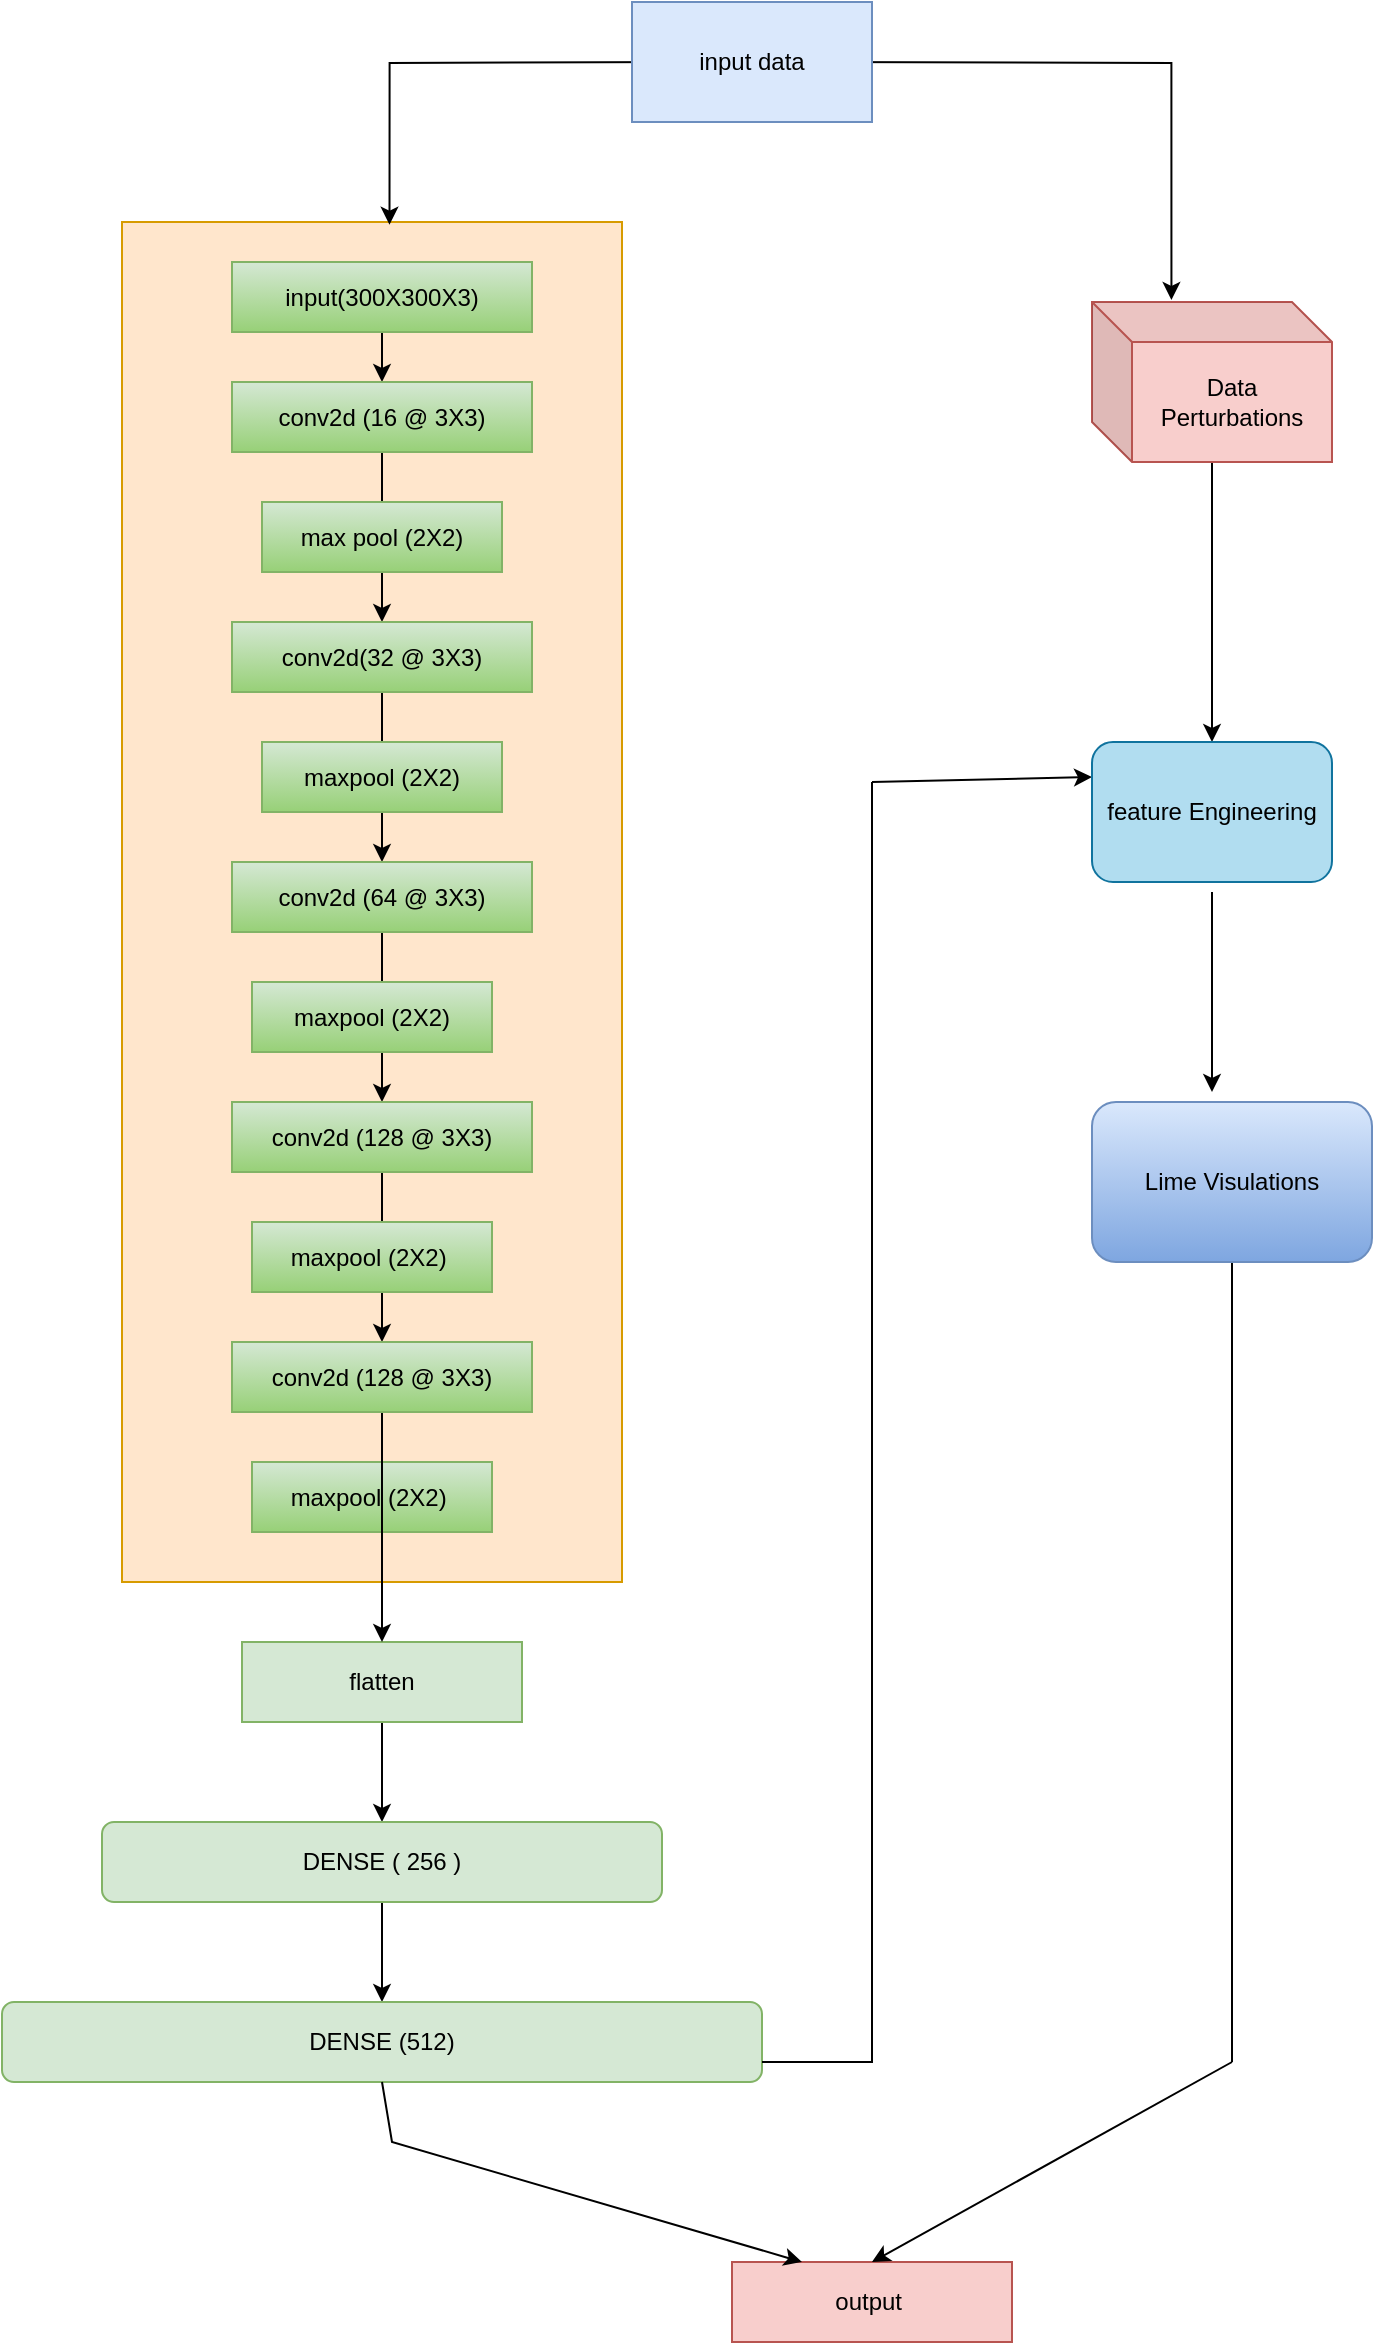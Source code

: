 <mxfile version="26.2.14">
  <diagram name="Page-1" id="5LJKOJJYJkIzFEjcvx2G">
    <mxGraphModel dx="970" dy="1630" grid="1" gridSize="10" guides="1" tooltips="1" connect="1" arrows="1" fold="1" page="1" pageScale="1" pageWidth="850" pageHeight="1100" math="0" shadow="0">
      <root>
        <mxCell id="0" />
        <mxCell id="1" parent="0" />
        <mxCell id="scA_LDVuSowCx7-Pzy7q-1" value="" style="rounded=0;whiteSpace=wrap;html=1;fillColor=#ffe6cc;strokeColor=#d79b00;" parent="1" vertex="1">
          <mxGeometry x="185" y="80" width="250" height="680" as="geometry" />
        </mxCell>
        <mxCell id="N0RZ98qjH66wWmyS8YTS-20" style="edgeStyle=orthogonalEdgeStyle;rounded=0;orthogonalLoop=1;jettySize=auto;html=1;exitX=0.5;exitY=1;exitDx=0;exitDy=0;entryX=0.5;entryY=0;entryDx=0;entryDy=0;" parent="1" source="scA_LDVuSowCx7-Pzy7q-5" target="scA_LDVuSowCx7-Pzy7q-8" edge="1">
          <mxGeometry relative="1" as="geometry" />
        </mxCell>
        <mxCell id="scA_LDVuSowCx7-Pzy7q-5" value="input(300X300X3)" style="rounded=0;whiteSpace=wrap;html=1;fillColor=#d5e8d4;strokeColor=#82b366;gradientColor=#97d077;" parent="1" vertex="1">
          <mxGeometry x="240" y="100" width="150" height="35" as="geometry" />
        </mxCell>
        <mxCell id="N0RZ98qjH66wWmyS8YTS-21" value="" style="edgeStyle=orthogonalEdgeStyle;rounded=0;orthogonalLoop=1;jettySize=auto;html=1;" parent="1" source="scA_LDVuSowCx7-Pzy7q-8" target="scA_LDVuSowCx7-Pzy7q-10" edge="1">
          <mxGeometry relative="1" as="geometry" />
        </mxCell>
        <mxCell id="scA_LDVuSowCx7-Pzy7q-8" value="conv2d (16 @ 3X3)" style="rounded=0;whiteSpace=wrap;html=1;fillColor=#d5e8d4;strokeColor=#82b366;gradientColor=#97d077;" parent="1" vertex="1">
          <mxGeometry x="240" y="160" width="150" height="35" as="geometry" />
        </mxCell>
        <mxCell id="scA_LDVuSowCx7-Pzy7q-9" value="max pool (2X2)" style="rounded=0;whiteSpace=wrap;html=1;fillColor=#d5e8d4;strokeColor=#82b366;gradientColor=#97d077;" parent="1" vertex="1">
          <mxGeometry x="255" y="220" width="120" height="35" as="geometry" />
        </mxCell>
        <mxCell id="N0RZ98qjH66wWmyS8YTS-22" value="" style="edgeStyle=orthogonalEdgeStyle;rounded=0;orthogonalLoop=1;jettySize=auto;html=1;" parent="1" source="scA_LDVuSowCx7-Pzy7q-10" target="scA_LDVuSowCx7-Pzy7q-12" edge="1">
          <mxGeometry relative="1" as="geometry" />
        </mxCell>
        <mxCell id="scA_LDVuSowCx7-Pzy7q-10" value="conv2d(32 @ 3X3)" style="rounded=0;whiteSpace=wrap;html=1;fillColor=#d5e8d4;strokeColor=#82b366;gradientColor=#97d077;" parent="1" vertex="1">
          <mxGeometry x="240" y="280" width="150" height="35" as="geometry" />
        </mxCell>
        <mxCell id="scA_LDVuSowCx7-Pzy7q-11" value="maxpool (2X2)" style="rounded=0;whiteSpace=wrap;html=1;fillColor=#d5e8d4;strokeColor=#82b366;gradientColor=#97d077;" parent="1" vertex="1">
          <mxGeometry x="255" y="340" width="120" height="35" as="geometry" />
        </mxCell>
        <mxCell id="N0RZ98qjH66wWmyS8YTS-23" value="" style="edgeStyle=orthogonalEdgeStyle;rounded=0;orthogonalLoop=1;jettySize=auto;html=1;" parent="1" source="scA_LDVuSowCx7-Pzy7q-12" target="scA_LDVuSowCx7-Pzy7q-14" edge="1">
          <mxGeometry relative="1" as="geometry" />
        </mxCell>
        <mxCell id="scA_LDVuSowCx7-Pzy7q-12" value="conv2d (64 @ 3X3)" style="rounded=0;whiteSpace=wrap;html=1;fillColor=#d5e8d4;strokeColor=#82b366;gradientColor=#97d077;" parent="1" vertex="1">
          <mxGeometry x="240" y="400" width="150" height="35" as="geometry" />
        </mxCell>
        <mxCell id="scA_LDVuSowCx7-Pzy7q-13" value="maxpool (2X2)" style="rounded=0;whiteSpace=wrap;html=1;fillColor=#d5e8d4;strokeColor=#82b366;gradientColor=#97d077;" parent="1" vertex="1">
          <mxGeometry x="250" y="460" width="120" height="35" as="geometry" />
        </mxCell>
        <mxCell id="N0RZ98qjH66wWmyS8YTS-24" value="" style="edgeStyle=orthogonalEdgeStyle;rounded=0;orthogonalLoop=1;jettySize=auto;html=1;" parent="1" source="scA_LDVuSowCx7-Pzy7q-14" target="scA_LDVuSowCx7-Pzy7q-16" edge="1">
          <mxGeometry relative="1" as="geometry" />
        </mxCell>
        <mxCell id="scA_LDVuSowCx7-Pzy7q-14" value="conv2d (128 @ 3X3)" style="rounded=0;whiteSpace=wrap;html=1;fillColor=#d5e8d4;strokeColor=#82b366;gradientColor=#97d077;" parent="1" vertex="1">
          <mxGeometry x="240" y="520" width="150" height="35" as="geometry" />
        </mxCell>
        <mxCell id="scA_LDVuSowCx7-Pzy7q-15" value="maxpool (2X2)&amp;nbsp;" style="rounded=0;whiteSpace=wrap;html=1;fillColor=#d5e8d4;strokeColor=#82b366;gradientColor=#97d077;" parent="1" vertex="1">
          <mxGeometry x="250" y="580" width="120" height="35" as="geometry" />
        </mxCell>
        <mxCell id="scA_LDVuSowCx7-Pzy7q-17" value="maxpool (2X2)&amp;nbsp;" style="rounded=0;whiteSpace=wrap;html=1;fillColor=#d5e8d4;strokeColor=#82b366;gradientColor=#97d077;" parent="1" vertex="1">
          <mxGeometry x="250" y="700" width="120" height="35" as="geometry" />
        </mxCell>
        <mxCell id="N0RZ98qjH66wWmyS8YTS-26" value="" style="edgeStyle=orthogonalEdgeStyle;rounded=0;orthogonalLoop=1;jettySize=auto;html=1;" parent="1" source="gRfCRlDx8FtrszLpuUly-6" target="gRfCRlDx8FtrszLpuUly-12" edge="1">
          <mxGeometry relative="1" as="geometry" />
        </mxCell>
        <mxCell id="gRfCRlDx8FtrszLpuUly-6" value="flatten" style="rounded=0;whiteSpace=wrap;html=1;fillColor=#d5e8d4;strokeColor=#82b366;" parent="1" vertex="1">
          <mxGeometry x="245" y="790" width="140" height="40" as="geometry" />
        </mxCell>
        <mxCell id="N0RZ98qjH66wWmyS8YTS-43" value="" style="edgeStyle=orthogonalEdgeStyle;rounded=0;orthogonalLoop=1;jettySize=auto;html=1;" parent="1" source="gRfCRlDx8FtrszLpuUly-12" target="gRfCRlDx8FtrszLpuUly-13" edge="1">
          <mxGeometry relative="1" as="geometry" />
        </mxCell>
        <mxCell id="gRfCRlDx8FtrszLpuUly-12" value="DENSE ( 256 )" style="rounded=1;whiteSpace=wrap;html=1;fillColor=#d5e8d4;strokeColor=#82b366;" parent="1" vertex="1">
          <mxGeometry x="175" y="880" width="280" height="40" as="geometry" />
        </mxCell>
        <mxCell id="gRfCRlDx8FtrszLpuUly-13" value="DENSE (512)" style="rounded=1;whiteSpace=wrap;html=1;fillColor=#d5e8d4;strokeColor=#82b366;" parent="1" vertex="1">
          <mxGeometry x="125" y="970" width="380" height="40" as="geometry" />
        </mxCell>
        <mxCell id="gRfCRlDx8FtrszLpuUly-19" value="output&amp;nbsp;" style="rounded=0;whiteSpace=wrap;html=1;fillColor=#f8cecc;strokeColor=#b85450;" parent="1" vertex="1">
          <mxGeometry x="490" y="1100" width="140" height="40" as="geometry" />
        </mxCell>
        <mxCell id="N0RZ98qjH66wWmyS8YTS-25" value="" style="edgeStyle=orthogonalEdgeStyle;rounded=0;orthogonalLoop=1;jettySize=auto;html=1;" parent="1" source="scA_LDVuSowCx7-Pzy7q-16" target="gRfCRlDx8FtrszLpuUly-6" edge="1">
          <mxGeometry relative="1" as="geometry" />
        </mxCell>
        <mxCell id="scA_LDVuSowCx7-Pzy7q-16" value="conv2d (128 @ 3X3)" style="rounded=0;whiteSpace=wrap;html=1;fillColor=#d5e8d4;strokeColor=#82b366;gradientColor=#97d077;" parent="1" vertex="1">
          <mxGeometry x="240" y="640" width="150" height="35" as="geometry" />
        </mxCell>
        <mxCell id="N0RZ98qjH66wWmyS8YTS-34" value="" style="edgeStyle=orthogonalEdgeStyle;rounded=0;orthogonalLoop=1;jettySize=auto;html=1;entryX=0.5;entryY=0;entryDx=0;entryDy=0;" parent="1" source="N0RZ98qjH66wWmyS8YTS-28" target="bcCbQazt255gqttre1zn-2" edge="1">
          <mxGeometry relative="1" as="geometry">
            <mxPoint x="730" y="315" as="targetPoint" />
          </mxGeometry>
        </mxCell>
        <mxCell id="N0RZ98qjH66wWmyS8YTS-28" value="Data Perturbations" style="shape=cube;whiteSpace=wrap;html=1;boundedLbl=1;backgroundOutline=1;darkOpacity=0.05;darkOpacity2=0.1;fillColor=#f8cecc;strokeColor=#b85450;" parent="1" vertex="1">
          <mxGeometry x="670" y="120" width="120" height="80" as="geometry" />
        </mxCell>
        <mxCell id="N0RZ98qjH66wWmyS8YTS-30" style="edgeStyle=orthogonalEdgeStyle;rounded=0;orthogonalLoop=1;jettySize=auto;html=1;exitX=0;exitY=0.5;exitDx=0;exitDy=0;exitPerimeter=0;entryX=0.535;entryY=0.002;entryDx=0;entryDy=0;entryPerimeter=0;" parent="1" target="scA_LDVuSowCx7-Pzy7q-1" edge="1">
          <mxGeometry relative="1" as="geometry">
            <mxPoint x="470" as="sourcePoint" />
          </mxGeometry>
        </mxCell>
        <mxCell id="N0RZ98qjH66wWmyS8YTS-36" value="" style="edgeStyle=orthogonalEdgeStyle;rounded=0;orthogonalLoop=1;jettySize=auto;html=1;" parent="1" edge="1">
          <mxGeometry relative="1" as="geometry">
            <mxPoint x="730" y="415" as="sourcePoint" />
            <mxPoint x="730" y="515" as="targetPoint" />
          </mxGeometry>
        </mxCell>
        <mxCell id="N0RZ98qjH66wWmyS8YTS-37" style="edgeStyle=orthogonalEdgeStyle;rounded=0;orthogonalLoop=1;jettySize=auto;html=1;exitX=1;exitY=0.5;exitDx=0;exitDy=0;exitPerimeter=0;entryX=0.331;entryY=-0.013;entryDx=0;entryDy=0;entryPerimeter=0;" parent="1" target="N0RZ98qjH66wWmyS8YTS-28" edge="1">
          <mxGeometry relative="1" as="geometry">
            <mxPoint x="530" as="sourcePoint" />
          </mxGeometry>
        </mxCell>
        <mxCell id="N0RZ98qjH66wWmyS8YTS-41" value="" style="endArrow=none;html=1;rounded=0;" parent="1" edge="1">
          <mxGeometry width="50" height="50" relative="1" as="geometry">
            <mxPoint x="505" y="1000" as="sourcePoint" />
            <mxPoint x="560" y="360" as="targetPoint" />
            <Array as="points">
              <mxPoint x="560" y="1000" />
            </Array>
          </mxGeometry>
        </mxCell>
        <mxCell id="N0RZ98qjH66wWmyS8YTS-42" value="" style="endArrow=classic;html=1;rounded=0;entryX=0;entryY=0.25;entryDx=0;entryDy=0;" parent="1" target="bcCbQazt255gqttre1zn-2" edge="1">
          <mxGeometry width="50" height="50" relative="1" as="geometry">
            <mxPoint x="560" y="360" as="sourcePoint" />
            <mxPoint x="610" y="110" as="targetPoint" />
            <Array as="points" />
          </mxGeometry>
        </mxCell>
        <mxCell id="N0RZ98qjH66wWmyS8YTS-44" value="" style="endArrow=classic;html=1;rounded=0;exitX=0.5;exitY=1;exitDx=0;exitDy=0;entryX=0.25;entryY=0;entryDx=0;entryDy=0;" parent="1" source="gRfCRlDx8FtrszLpuUly-13" target="gRfCRlDx8FtrszLpuUly-19" edge="1">
          <mxGeometry width="50" height="50" relative="1" as="geometry">
            <mxPoint x="375" y="1100" as="sourcePoint" />
            <mxPoint x="425" y="1050" as="targetPoint" />
            <Array as="points">
              <mxPoint x="320" y="1040" />
            </Array>
          </mxGeometry>
        </mxCell>
        <mxCell id="N0RZ98qjH66wWmyS8YTS-48" value="" style="endArrow=none;html=1;rounded=0;entryX=0.5;entryY=1;entryDx=0;entryDy=0;" parent="1" target="bcCbQazt255gqttre1zn-3" edge="1">
          <mxGeometry width="50" height="50" relative="1" as="geometry">
            <mxPoint x="740" y="1000" as="sourcePoint" />
            <mxPoint x="716.56" y="612.9" as="targetPoint" />
            <Array as="points">
              <mxPoint x="740" y="660" />
            </Array>
          </mxGeometry>
        </mxCell>
        <mxCell id="N0RZ98qjH66wWmyS8YTS-49" value="" style="endArrow=classic;html=1;rounded=0;entryX=0.5;entryY=0;entryDx=0;entryDy=0;" parent="1" target="gRfCRlDx8FtrszLpuUly-19" edge="1">
          <mxGeometry width="50" height="50" relative="1" as="geometry">
            <mxPoint x="740" y="1000" as="sourcePoint" />
            <mxPoint x="560" y="1050" as="targetPoint" />
            <Array as="points" />
          </mxGeometry>
        </mxCell>
        <mxCell id="bcCbQazt255gqttre1zn-1" value="input data" style="rounded=0;whiteSpace=wrap;html=1;fillColor=#dae8fc;strokeColor=#6c8ebf;" vertex="1" parent="1">
          <mxGeometry x="440" y="-30" width="120" height="60" as="geometry" />
        </mxCell>
        <mxCell id="bcCbQazt255gqttre1zn-2" value="feature Engineering" style="rounded=1;whiteSpace=wrap;html=1;fillColor=#b1ddf0;strokeColor=#10739e;" vertex="1" parent="1">
          <mxGeometry x="670" y="340" width="120" height="70" as="geometry" />
        </mxCell>
        <mxCell id="bcCbQazt255gqttre1zn-3" value="Lime Visulations" style="rounded=1;whiteSpace=wrap;html=1;fillColor=#dae8fc;gradientColor=#7ea6e0;strokeColor=#6c8ebf;" vertex="1" parent="1">
          <mxGeometry x="670" y="520" width="140" height="80" as="geometry" />
        </mxCell>
      </root>
    </mxGraphModel>
  </diagram>
</mxfile>
